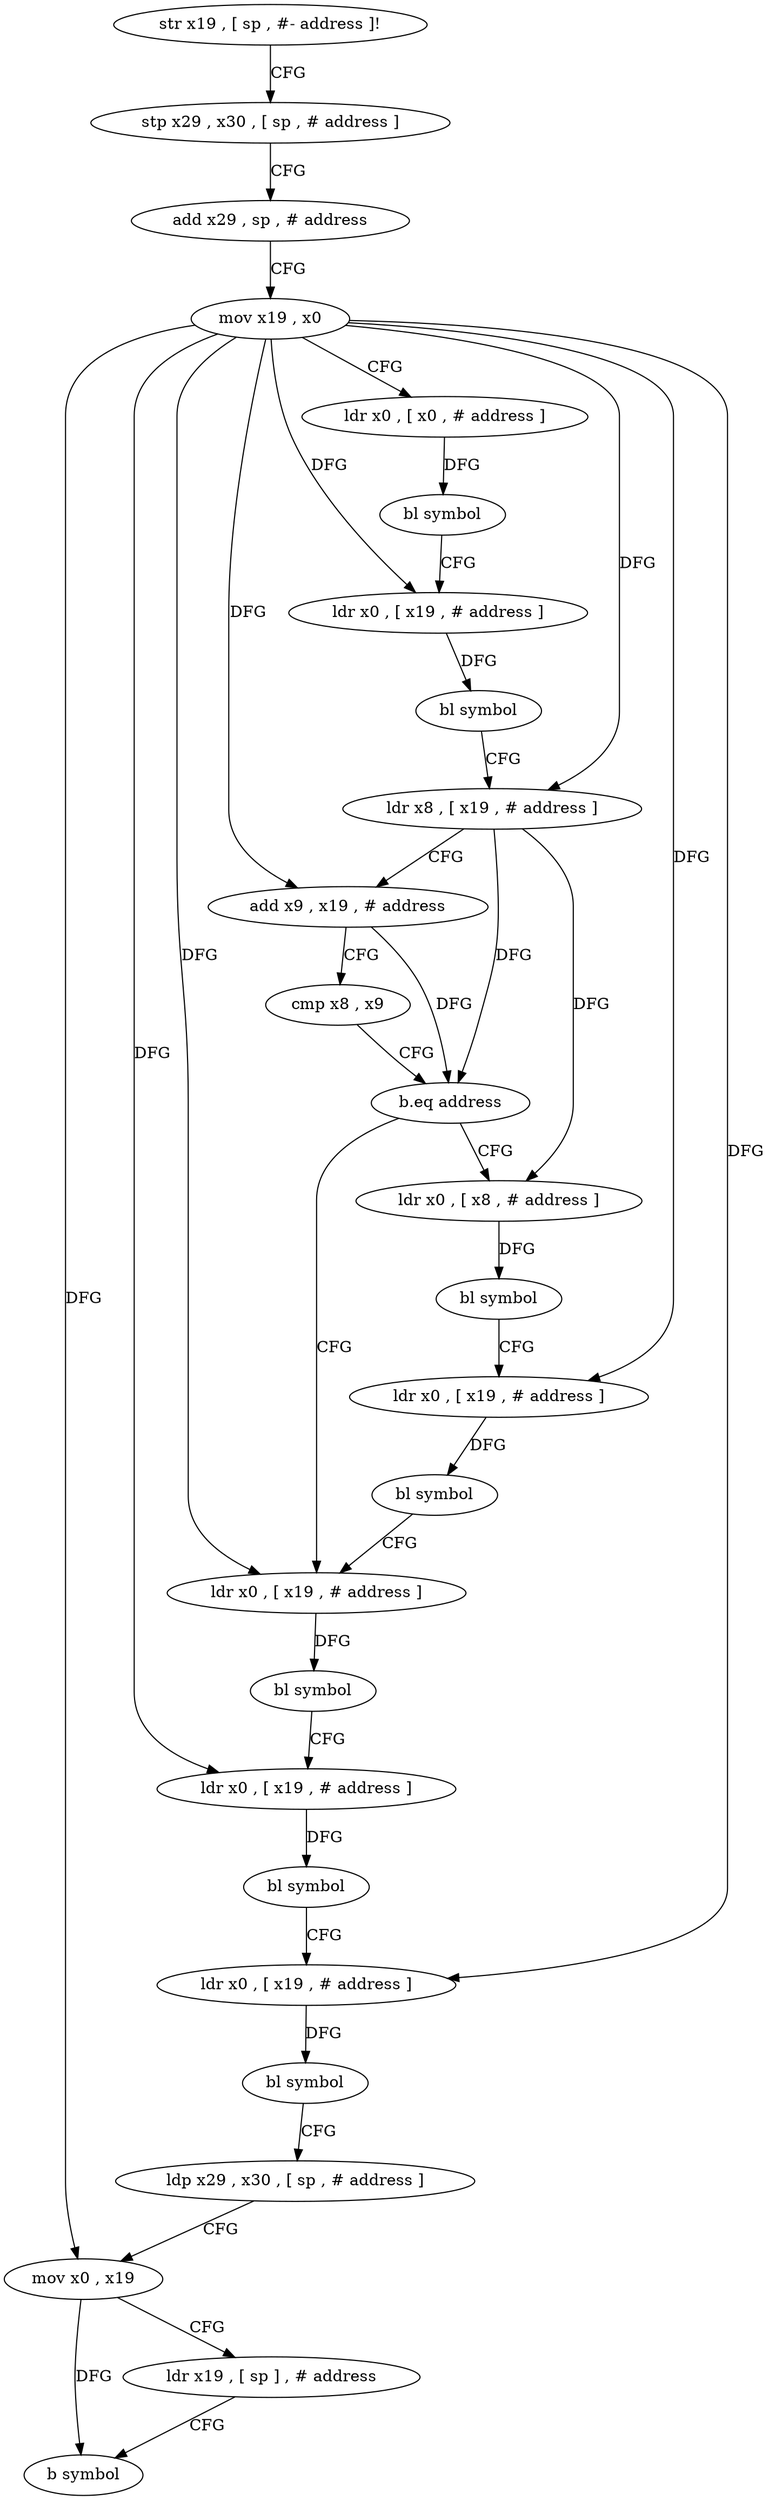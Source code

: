 digraph "func" {
"4221372" [label = "str x19 , [ sp , #- address ]!" ]
"4221376" [label = "stp x29 , x30 , [ sp , # address ]" ]
"4221380" [label = "add x29 , sp , # address" ]
"4221384" [label = "mov x19 , x0" ]
"4221388" [label = "ldr x0 , [ x0 , # address ]" ]
"4221392" [label = "bl symbol" ]
"4221396" [label = "ldr x0 , [ x19 , # address ]" ]
"4221400" [label = "bl symbol" ]
"4221404" [label = "ldr x8 , [ x19 , # address ]" ]
"4221408" [label = "add x9 , x19 , # address" ]
"4221412" [label = "cmp x8 , x9" ]
"4221416" [label = "b.eq address" ]
"4221436" [label = "ldr x0 , [ x19 , # address ]" ]
"4221420" [label = "ldr x0 , [ x8 , # address ]" ]
"4221440" [label = "bl symbol" ]
"4221444" [label = "ldr x0 , [ x19 , # address ]" ]
"4221448" [label = "bl symbol" ]
"4221452" [label = "ldr x0 , [ x19 , # address ]" ]
"4221456" [label = "bl symbol" ]
"4221460" [label = "ldp x29 , x30 , [ sp , # address ]" ]
"4221464" [label = "mov x0 , x19" ]
"4221468" [label = "ldr x19 , [ sp ] , # address" ]
"4221472" [label = "b symbol" ]
"4221424" [label = "bl symbol" ]
"4221428" [label = "ldr x0 , [ x19 , # address ]" ]
"4221432" [label = "bl symbol" ]
"4221372" -> "4221376" [ label = "CFG" ]
"4221376" -> "4221380" [ label = "CFG" ]
"4221380" -> "4221384" [ label = "CFG" ]
"4221384" -> "4221388" [ label = "CFG" ]
"4221384" -> "4221396" [ label = "DFG" ]
"4221384" -> "4221404" [ label = "DFG" ]
"4221384" -> "4221408" [ label = "DFG" ]
"4221384" -> "4221436" [ label = "DFG" ]
"4221384" -> "4221444" [ label = "DFG" ]
"4221384" -> "4221452" [ label = "DFG" ]
"4221384" -> "4221464" [ label = "DFG" ]
"4221384" -> "4221428" [ label = "DFG" ]
"4221388" -> "4221392" [ label = "DFG" ]
"4221392" -> "4221396" [ label = "CFG" ]
"4221396" -> "4221400" [ label = "DFG" ]
"4221400" -> "4221404" [ label = "CFG" ]
"4221404" -> "4221408" [ label = "CFG" ]
"4221404" -> "4221416" [ label = "DFG" ]
"4221404" -> "4221420" [ label = "DFG" ]
"4221408" -> "4221412" [ label = "CFG" ]
"4221408" -> "4221416" [ label = "DFG" ]
"4221412" -> "4221416" [ label = "CFG" ]
"4221416" -> "4221436" [ label = "CFG" ]
"4221416" -> "4221420" [ label = "CFG" ]
"4221436" -> "4221440" [ label = "DFG" ]
"4221420" -> "4221424" [ label = "DFG" ]
"4221440" -> "4221444" [ label = "CFG" ]
"4221444" -> "4221448" [ label = "DFG" ]
"4221448" -> "4221452" [ label = "CFG" ]
"4221452" -> "4221456" [ label = "DFG" ]
"4221456" -> "4221460" [ label = "CFG" ]
"4221460" -> "4221464" [ label = "CFG" ]
"4221464" -> "4221468" [ label = "CFG" ]
"4221464" -> "4221472" [ label = "DFG" ]
"4221468" -> "4221472" [ label = "CFG" ]
"4221424" -> "4221428" [ label = "CFG" ]
"4221428" -> "4221432" [ label = "DFG" ]
"4221432" -> "4221436" [ label = "CFG" ]
}
